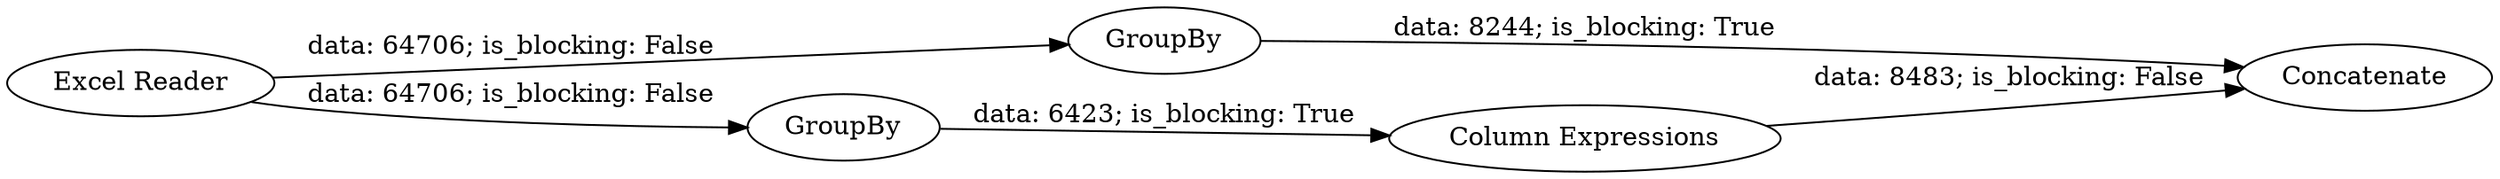 digraph {
	"-4128245320424761009_11" [label=Concatenate]
	"-4128245320424761009_7" [label="Excel Reader"]
	"-4128245320424761009_8" [label=GroupBy]
	"-4128245320424761009_10" [label="Column Expressions"]
	"-4128245320424761009_9" [label=GroupBy]
	"-4128245320424761009_8" -> "-4128245320424761009_11" [label="data: 8244; is_blocking: True"]
	"-4128245320424761009_9" -> "-4128245320424761009_10" [label="data: 6423; is_blocking: True"]
	"-4128245320424761009_10" -> "-4128245320424761009_11" [label="data: 8483; is_blocking: False"]
	"-4128245320424761009_7" -> "-4128245320424761009_8" [label="data: 64706; is_blocking: False"]
	"-4128245320424761009_7" -> "-4128245320424761009_9" [label="data: 64706; is_blocking: False"]
	rankdir=LR
}
